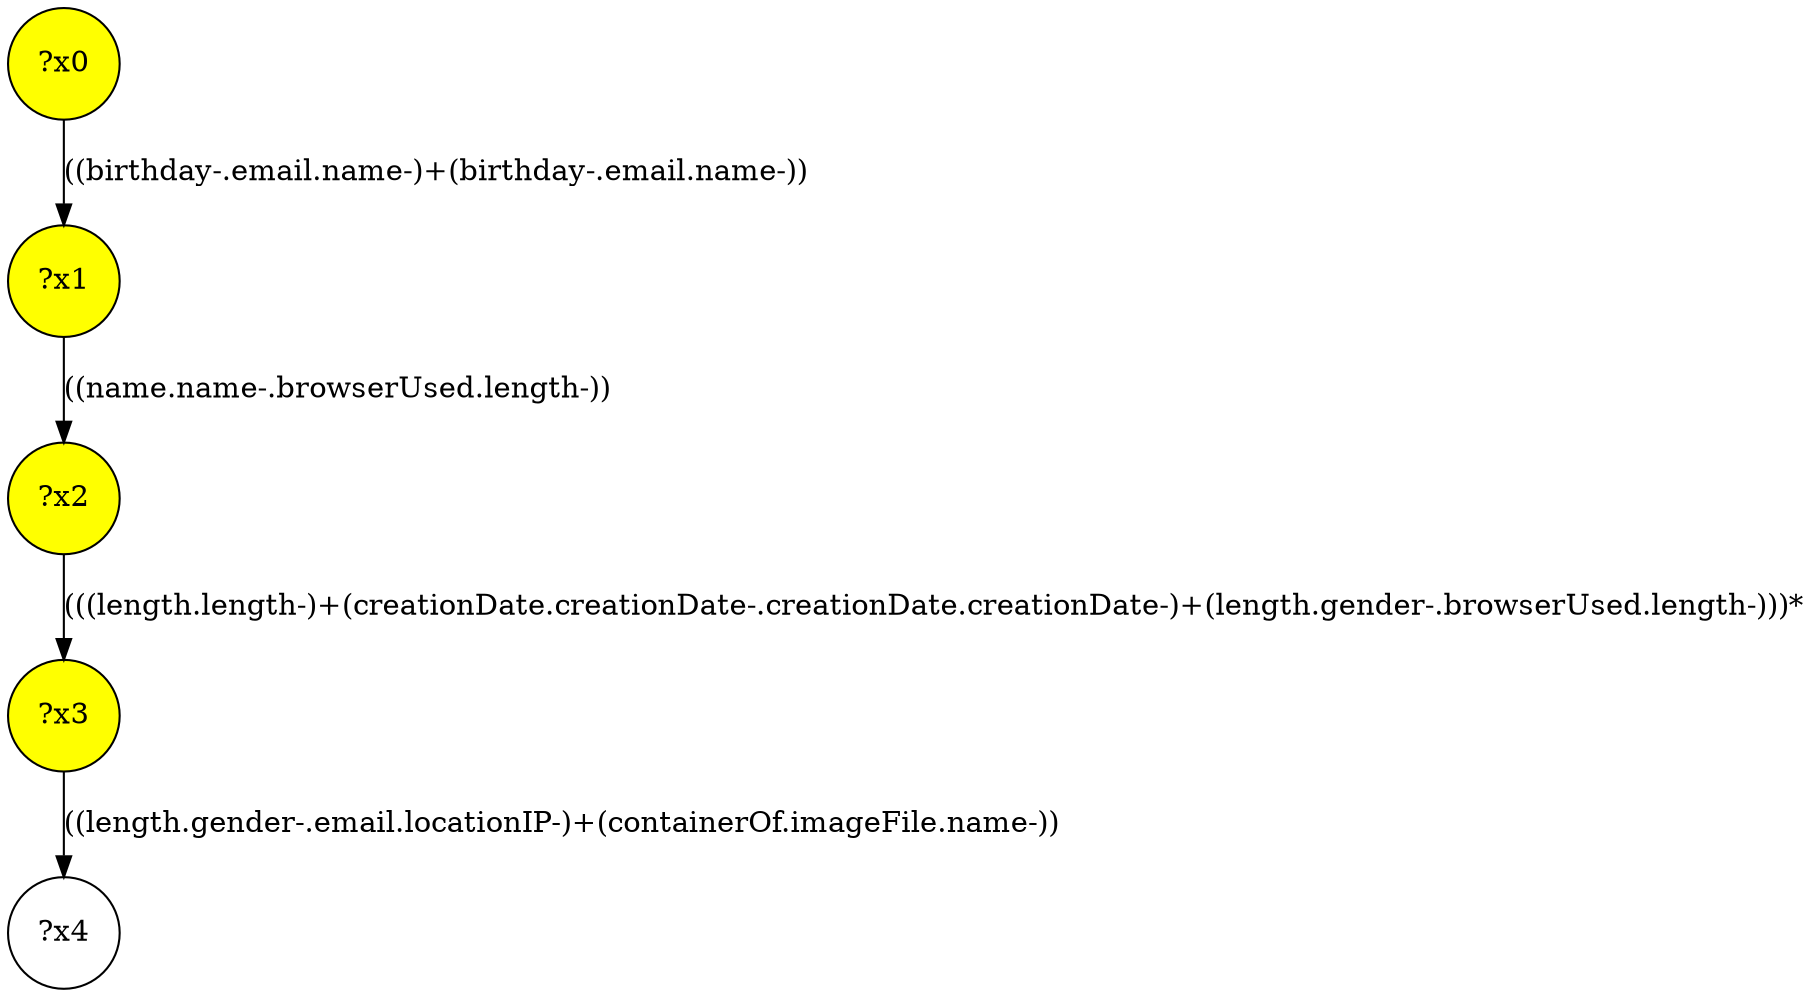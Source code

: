 digraph g {
	x0 [fillcolor="yellow", style="filled," shape=circle, label="?x0"];
	x1 [fillcolor="yellow", style="filled," shape=circle, label="?x1"];
	x2 [fillcolor="yellow", style="filled," shape=circle, label="?x2"];
	x3 [fillcolor="yellow", style="filled," shape=circle, label="?x3"];
	x0 -> x1 [label="((birthday-.email.name-)+(birthday-.email.name-))"];
	x1 -> x2 [label="((name.name-.browserUsed.length-))"];
	x2 -> x3 [label="(((length.length-)+(creationDate.creationDate-.creationDate.creationDate-)+(length.gender-.browserUsed.length-)))*"];
	x4 [shape=circle, label="?x4"];
	x3 -> x4 [label="((length.gender-.email.locationIP-)+(containerOf.imageFile.name-))"];
}
